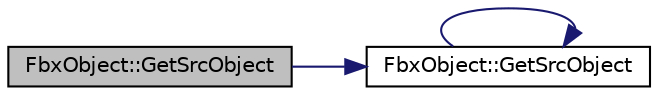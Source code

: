 digraph "FbxObject::GetSrcObject"
{
  edge [fontname="Helvetica",fontsize="10",labelfontname="Helvetica",labelfontsize="10"];
  node [fontname="Helvetica",fontsize="10",shape=record];
  rankdir="LR";
  Node247 [label="FbxObject::GetSrcObject",height=0.2,width=0.4,color="black", fillcolor="grey75", style="filled", fontcolor="black"];
  Node247 -> Node248 [color="midnightblue",fontsize="10",style="solid"];
  Node248 [label="FbxObject::GetSrcObject",height=0.2,width=0.4,color="black", fillcolor="white", style="filled",URL="$class_fbx_object.html#a655ed30675d9bf1686ec075f5e7c7a84"];
  Node248 -> Node248 [color="midnightblue",fontsize="10",style="solid"];
}
